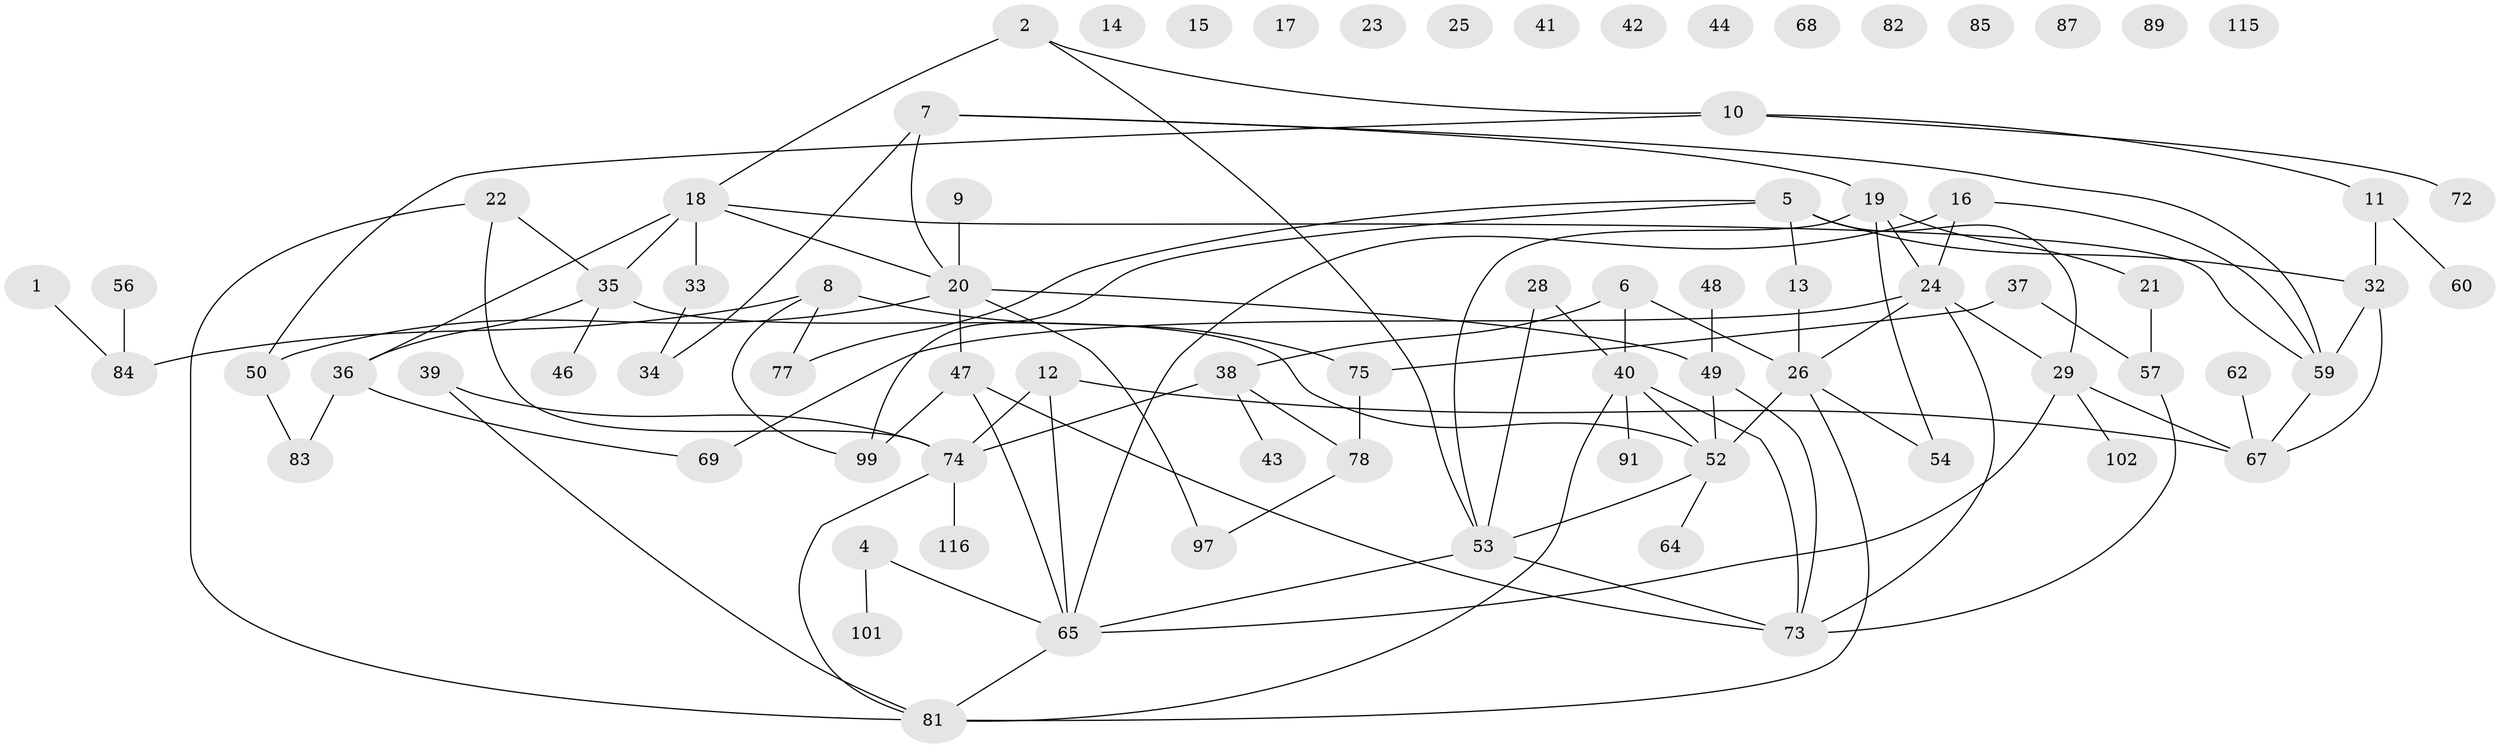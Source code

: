 // Generated by graph-tools (version 1.1) at 2025/23/03/03/25 07:23:29]
// undirected, 78 vertices, 103 edges
graph export_dot {
graph [start="1"]
  node [color=gray90,style=filled];
  1 [super="+80"];
  2 [super="+3"];
  4;
  5 [super="+76"];
  6;
  7 [super="+118"];
  8 [super="+66"];
  9;
  10 [super="+105"];
  11 [super="+93"];
  12 [super="+71"];
  13;
  14;
  15;
  16 [super="+31"];
  17;
  18 [super="+111"];
  19 [super="+90"];
  20 [super="+103"];
  21 [super="+30"];
  22 [super="+27"];
  23;
  24 [super="+88"];
  25;
  26 [super="+51"];
  28;
  29 [super="+45"];
  32 [super="+104"];
  33;
  34 [super="+58"];
  35 [super="+119"];
  36 [super="+113"];
  37 [super="+70"];
  38 [super="+108"];
  39;
  40 [super="+79"];
  41;
  42;
  43;
  44;
  46;
  47 [super="+55"];
  48;
  49 [super="+63"];
  50 [super="+61"];
  52 [super="+107"];
  53 [super="+95"];
  54 [super="+109"];
  56;
  57 [super="+114"];
  59 [super="+94"];
  60;
  62;
  64 [super="+100"];
  65 [super="+96"];
  67 [super="+117"];
  68;
  69 [super="+110"];
  72;
  73 [super="+86"];
  74 [super="+112"];
  75 [super="+106"];
  77;
  78 [super="+98"];
  81 [super="+92"];
  82;
  83;
  84;
  85;
  87;
  89;
  91;
  97;
  99;
  101;
  102;
  115;
  116;
  1 -- 84;
  2 -- 53;
  2 -- 10;
  2 -- 18;
  4 -- 65;
  4 -- 101;
  5 -- 29;
  5 -- 77;
  5 -- 32;
  5 -- 13;
  5 -- 99;
  6 -- 26;
  6 -- 40;
  6 -- 38;
  7 -- 20;
  7 -- 34;
  7 -- 19;
  7 -- 59;
  8 -- 99;
  8 -- 84;
  8 -- 77;
  8 -- 75;
  9 -- 20;
  10 -- 72;
  10 -- 50;
  10 -- 11;
  11 -- 32;
  11 -- 60;
  12 -- 65;
  12 -- 74;
  12 -- 67;
  13 -- 26;
  16 -- 24;
  16 -- 65;
  16 -- 59;
  18 -- 33;
  18 -- 36;
  18 -- 20;
  18 -- 59;
  18 -- 35;
  19 -- 24;
  19 -- 53;
  19 -- 21 [weight=2];
  19 -- 54;
  20 -- 49;
  20 -- 50;
  20 -- 97;
  20 -- 47;
  21 -- 57;
  22 -- 74;
  22 -- 81;
  22 -- 35;
  24 -- 73;
  24 -- 26;
  24 -- 29;
  24 -- 69;
  26 -- 54;
  26 -- 81;
  26 -- 52;
  28 -- 40;
  28 -- 53;
  29 -- 67;
  29 -- 102;
  29 -- 65;
  32 -- 67;
  32 -- 59;
  33 -- 34;
  35 -- 36;
  35 -- 52;
  35 -- 46;
  36 -- 83;
  36 -- 69;
  37 -- 57;
  37 -- 75;
  38 -- 43;
  38 -- 78;
  38 -- 74;
  39 -- 74;
  39 -- 81;
  40 -- 91;
  40 -- 52;
  40 -- 81;
  40 -- 73;
  47 -- 65;
  47 -- 73;
  47 -- 99;
  48 -- 49;
  49 -- 52;
  49 -- 73;
  50 -- 83;
  52 -- 64;
  52 -- 53;
  53 -- 65;
  53 -- 73;
  56 -- 84;
  57 -- 73;
  59 -- 67;
  62 -- 67;
  65 -- 81;
  74 -- 81;
  74 -- 116;
  75 -- 78;
  78 -- 97;
}
